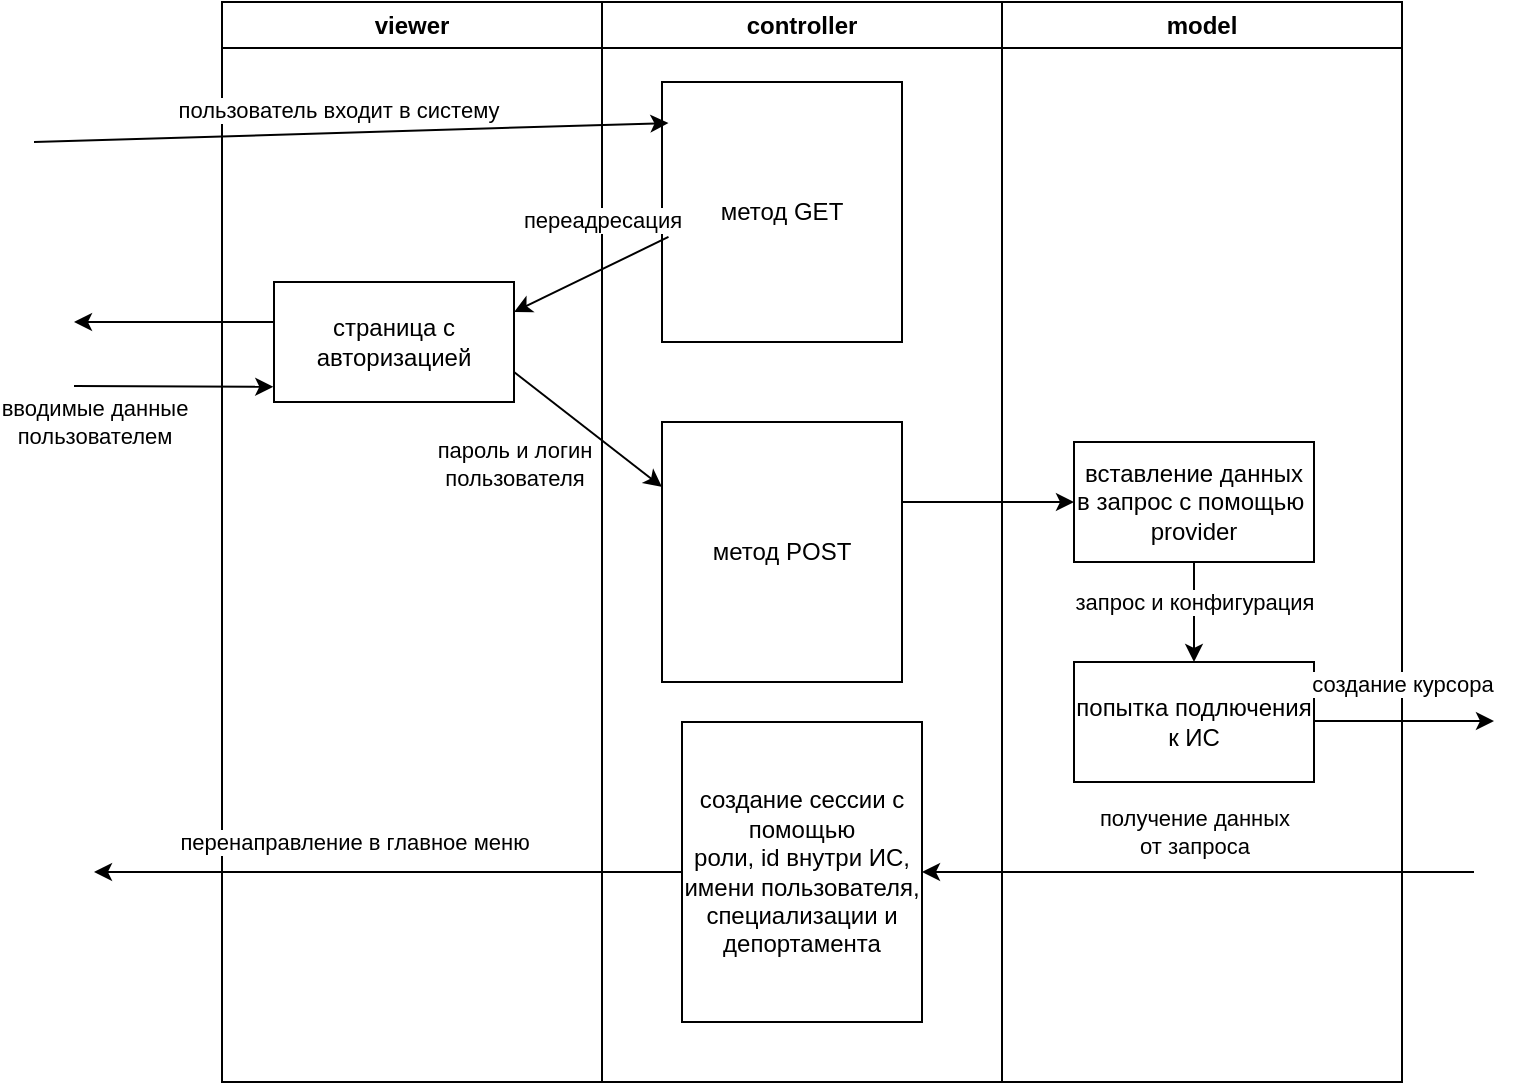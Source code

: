 <mxfile version="24.7.17">
  <diagram name="Страница — 1" id="8fz09ONww1OwgcXzLnte">
    <mxGraphModel dx="1290" dy="621" grid="1" gridSize="10" guides="1" tooltips="1" connect="1" arrows="1" fold="1" page="1" pageScale="1" pageWidth="827" pageHeight="1169" math="0" shadow="0">
      <root>
        <mxCell id="0" />
        <mxCell id="1" parent="0" />
        <mxCell id="1LH6ZCBSvTzN1FmaH12b-6" value="controller" style="swimlane;whiteSpace=wrap;html=1;" parent="1" vertex="1">
          <mxGeometry x="324" y="90" width="200" height="540" as="geometry" />
        </mxCell>
        <mxCell id="1LH6ZCBSvTzN1FmaH12b-5" value="viewer" style="swimlane;whiteSpace=wrap;html=1;" parent="1LH6ZCBSvTzN1FmaH12b-6" vertex="1">
          <mxGeometry x="-190" width="190" height="540" as="geometry" />
        </mxCell>
        <mxCell id="1LH6ZCBSvTzN1FmaH12b-12" value="страница с авторизацией" style="rounded=0;whiteSpace=wrap;html=1;" parent="1LH6ZCBSvTzN1FmaH12b-5" vertex="1">
          <mxGeometry x="26" y="140" width="120" height="60" as="geometry" />
        </mxCell>
        <mxCell id="ra5IvtY3AvrsIVkruxDb-3" value="" style="endArrow=classic;html=1;rounded=0;exitX=0;exitY=0.5;exitDx=0;exitDy=0;" edge="1" parent="1LH6ZCBSvTzN1FmaH12b-5">
          <mxGeometry width="50" height="50" relative="1" as="geometry">
            <mxPoint x="26" y="160" as="sourcePoint" />
            <mxPoint x="-74" y="160" as="targetPoint" />
          </mxGeometry>
        </mxCell>
        <mxCell id="ra5IvtY3AvrsIVkruxDb-1" value="метод GET" style="rounded=0;whiteSpace=wrap;html=1;" vertex="1" parent="1LH6ZCBSvTzN1FmaH12b-6">
          <mxGeometry x="30" y="40" width="120" height="130" as="geometry" />
        </mxCell>
        <mxCell id="ra5IvtY3AvrsIVkruxDb-2" value="" style="endArrow=classic;html=1;rounded=0;exitX=0.027;exitY=0.596;exitDx=0;exitDy=0;entryX=1;entryY=0.25;entryDx=0;entryDy=0;exitPerimeter=0;" edge="1" parent="1LH6ZCBSvTzN1FmaH12b-6" source="ra5IvtY3AvrsIVkruxDb-1" target="1LH6ZCBSvTzN1FmaH12b-12">
          <mxGeometry width="50" height="50" relative="1" as="geometry">
            <mxPoint x="66" y="260" as="sourcePoint" />
            <mxPoint x="116" y="210" as="targetPoint" />
          </mxGeometry>
        </mxCell>
        <mxCell id="ra5IvtY3AvrsIVkruxDb-5" value="переадресация" style="edgeLabel;html=1;align=center;verticalAlign=middle;resizable=0;points=[];" vertex="1" connectable="0" parent="ra5IvtY3AvrsIVkruxDb-2">
          <mxGeometry x="-0.445" relative="1" as="geometry">
            <mxPoint x="-12" y="-19" as="offset" />
          </mxGeometry>
        </mxCell>
        <mxCell id="ra5IvtY3AvrsIVkruxDb-7" value="метод POST" style="rounded=0;whiteSpace=wrap;html=1;" vertex="1" parent="1LH6ZCBSvTzN1FmaH12b-6">
          <mxGeometry x="30" y="210" width="120" height="130" as="geometry" />
        </mxCell>
        <mxCell id="ra5IvtY3AvrsIVkruxDb-8" value="" style="endArrow=classic;html=1;rounded=0;exitX=1;exitY=0.75;exitDx=0;exitDy=0;entryX=0;entryY=0.25;entryDx=0;entryDy=0;" edge="1" parent="1LH6ZCBSvTzN1FmaH12b-6" source="1LH6ZCBSvTzN1FmaH12b-12" target="ra5IvtY3AvrsIVkruxDb-7">
          <mxGeometry width="50" height="50" relative="1" as="geometry">
            <mxPoint x="66" y="260" as="sourcePoint" />
            <mxPoint x="116" y="210" as="targetPoint" />
          </mxGeometry>
        </mxCell>
        <mxCell id="ra5IvtY3AvrsIVkruxDb-9" value="пароль и логин&lt;br&gt;пользователя" style="edgeLabel;html=1;align=center;verticalAlign=middle;resizable=0;points=[];" vertex="1" connectable="0" parent="ra5IvtY3AvrsIVkruxDb-8">
          <mxGeometry x="-0.384" y="-2" relative="1" as="geometry">
            <mxPoint x="-22" y="26" as="offset" />
          </mxGeometry>
        </mxCell>
        <mxCell id="ra5IvtY3AvrsIVkruxDb-10" value="" style="endArrow=classic;html=1;rounded=0;" edge="1" parent="1LH6ZCBSvTzN1FmaH12b-6">
          <mxGeometry width="50" height="50" relative="1" as="geometry">
            <mxPoint x="150" y="250" as="sourcePoint" />
            <mxPoint x="236" y="250" as="targetPoint" />
          </mxGeometry>
        </mxCell>
        <mxCell id="ra5IvtY3AvrsIVkruxDb-20" value="создание сессии с помощью&lt;br&gt;роли, id внутри ИС,&lt;br&gt;имени пользователя,&lt;br&gt;специализации и депортамента" style="rounded=0;whiteSpace=wrap;html=1;" vertex="1" parent="1LH6ZCBSvTzN1FmaH12b-6">
          <mxGeometry x="40" y="360" width="120" height="150" as="geometry" />
        </mxCell>
        <mxCell id="1LH6ZCBSvTzN1FmaH12b-7" value="model" style="swimlane;whiteSpace=wrap;html=1;" parent="1" vertex="1">
          <mxGeometry x="524" y="90" width="200" height="540" as="geometry" />
        </mxCell>
        <mxCell id="ra5IvtY3AvrsIVkruxDb-12" value="вставление данных&lt;br&gt;в запрос с помощью&amp;nbsp;&lt;br&gt;provider" style="rounded=0;whiteSpace=wrap;html=1;" vertex="1" parent="1LH6ZCBSvTzN1FmaH12b-7">
          <mxGeometry x="36" y="220" width="120" height="60" as="geometry" />
        </mxCell>
        <mxCell id="ra5IvtY3AvrsIVkruxDb-13" value="попытка подлючения&lt;br&gt;к ИС" style="rounded=0;whiteSpace=wrap;html=1;" vertex="1" parent="1LH6ZCBSvTzN1FmaH12b-7">
          <mxGeometry x="36" y="330" width="120" height="60" as="geometry" />
        </mxCell>
        <mxCell id="ra5IvtY3AvrsIVkruxDb-14" value="" style="endArrow=classic;html=1;rounded=0;exitX=0.5;exitY=1;exitDx=0;exitDy=0;" edge="1" parent="1LH6ZCBSvTzN1FmaH12b-7" source="ra5IvtY3AvrsIVkruxDb-12" target="ra5IvtY3AvrsIVkruxDb-13">
          <mxGeometry width="50" height="50" relative="1" as="geometry">
            <mxPoint x="-134" y="260" as="sourcePoint" />
            <mxPoint x="-84" y="210" as="targetPoint" />
          </mxGeometry>
        </mxCell>
        <mxCell id="ra5IvtY3AvrsIVkruxDb-15" value="запрос и конфигурация" style="edgeLabel;html=1;align=center;verticalAlign=middle;resizable=0;points=[];" vertex="1" connectable="0" parent="ra5IvtY3AvrsIVkruxDb-14">
          <mxGeometry x="-0.133" relative="1" as="geometry">
            <mxPoint y="-2" as="offset" />
          </mxGeometry>
        </mxCell>
        <mxCell id="1LH6ZCBSvTzN1FmaH12b-8" value="" style="endArrow=classic;html=1;rounded=0;entryX=0.027;entryY=0.158;entryDx=0;entryDy=0;entryPerimeter=0;" parent="1" edge="1" target="ra5IvtY3AvrsIVkruxDb-1">
          <mxGeometry width="50" height="50" relative="1" as="geometry">
            <mxPoint x="40" y="160" as="sourcePoint" />
            <mxPoint x="390" y="160" as="targetPoint" />
          </mxGeometry>
        </mxCell>
        <mxCell id="1LH6ZCBSvTzN1FmaH12b-9" value="пользователь входит в систему" style="edgeLabel;html=1;align=center;verticalAlign=middle;resizable=0;points=[];" parent="1LH6ZCBSvTzN1FmaH12b-8" vertex="1" connectable="0">
          <mxGeometry x="0.373" y="-1" relative="1" as="geometry">
            <mxPoint x="-66" y="-11" as="offset" />
          </mxGeometry>
        </mxCell>
        <mxCell id="ra5IvtY3AvrsIVkruxDb-4" value="" style="endArrow=classic;html=1;rounded=0;entryX=-0.003;entryY=0.873;entryDx=0;entryDy=0;entryPerimeter=0;" edge="1" parent="1" target="1LH6ZCBSvTzN1FmaH12b-12">
          <mxGeometry width="50" height="50" relative="1" as="geometry">
            <mxPoint x="60" y="282" as="sourcePoint" />
            <mxPoint x="440" y="300" as="targetPoint" />
          </mxGeometry>
        </mxCell>
        <mxCell id="ra5IvtY3AvrsIVkruxDb-6" value="вводимые данные&lt;div&gt;пользователем&lt;/div&gt;" style="edgeLabel;html=1;align=center;verticalAlign=middle;resizable=0;points=[];" vertex="1" connectable="0" parent="ra5IvtY3AvrsIVkruxDb-4">
          <mxGeometry x="-0.121" relative="1" as="geometry">
            <mxPoint x="-34" y="18" as="offset" />
          </mxGeometry>
        </mxCell>
        <mxCell id="ra5IvtY3AvrsIVkruxDb-16" value="" style="endArrow=classic;html=1;rounded=0;" edge="1" parent="1">
          <mxGeometry width="50" height="50" relative="1" as="geometry">
            <mxPoint x="680" y="449.5" as="sourcePoint" />
            <mxPoint x="770" y="449.5" as="targetPoint" />
          </mxGeometry>
        </mxCell>
        <mxCell id="ra5IvtY3AvrsIVkruxDb-17" value="создание курсора" style="edgeLabel;html=1;align=center;verticalAlign=middle;resizable=0;points=[];" vertex="1" connectable="0" parent="ra5IvtY3AvrsIVkruxDb-16">
          <mxGeometry x="0.262" y="1" relative="1" as="geometry">
            <mxPoint x="-13" y="-18" as="offset" />
          </mxGeometry>
        </mxCell>
        <mxCell id="ra5IvtY3AvrsIVkruxDb-18" value="" style="endArrow=classic;html=1;rounded=0;entryX=1;entryY=0.5;entryDx=0;entryDy=0;" edge="1" parent="1" target="ra5IvtY3AvrsIVkruxDb-20">
          <mxGeometry width="50" height="50" relative="1" as="geometry">
            <mxPoint x="760" y="525" as="sourcePoint" />
            <mxPoint x="680" y="520" as="targetPoint" />
          </mxGeometry>
        </mxCell>
        <mxCell id="ra5IvtY3AvrsIVkruxDb-19" value="получение данных&lt;br&gt;от запроса" style="edgeLabel;html=1;align=center;verticalAlign=middle;resizable=0;points=[];" vertex="1" connectable="0" parent="ra5IvtY3AvrsIVkruxDb-18">
          <mxGeometry x="-0.395" y="-2" relative="1" as="geometry">
            <mxPoint x="-57" y="-18" as="offset" />
          </mxGeometry>
        </mxCell>
        <mxCell id="ra5IvtY3AvrsIVkruxDb-22" value="" style="endArrow=classic;html=1;rounded=0;exitX=0;exitY=0.5;exitDx=0;exitDy=0;" edge="1" parent="1" source="ra5IvtY3AvrsIVkruxDb-20">
          <mxGeometry width="50" height="50" relative="1" as="geometry">
            <mxPoint x="360" y="520" as="sourcePoint" />
            <mxPoint x="70" y="525" as="targetPoint" />
          </mxGeometry>
        </mxCell>
        <mxCell id="ra5IvtY3AvrsIVkruxDb-23" value="перенаправление в главное меню" style="edgeLabel;html=1;align=center;verticalAlign=middle;resizable=0;points=[];" vertex="1" connectable="0" parent="ra5IvtY3AvrsIVkruxDb-22">
          <mxGeometry x="0.239" y="-1" relative="1" as="geometry">
            <mxPoint x="18" y="-14" as="offset" />
          </mxGeometry>
        </mxCell>
      </root>
    </mxGraphModel>
  </diagram>
</mxfile>

